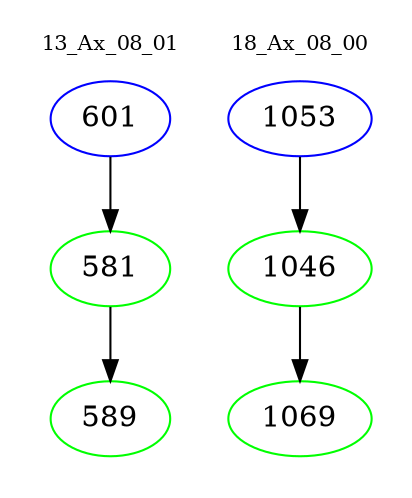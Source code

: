digraph{
subgraph cluster_0 {
color = white
label = "13_Ax_08_01";
fontsize=10;
T0_601 [label="601", color="blue"]
T0_601 -> T0_581 [color="black"]
T0_581 [label="581", color="green"]
T0_581 -> T0_589 [color="black"]
T0_589 [label="589", color="green"]
}
subgraph cluster_1 {
color = white
label = "18_Ax_08_00";
fontsize=10;
T1_1053 [label="1053", color="blue"]
T1_1053 -> T1_1046 [color="black"]
T1_1046 [label="1046", color="green"]
T1_1046 -> T1_1069 [color="black"]
T1_1069 [label="1069", color="green"]
}
}
